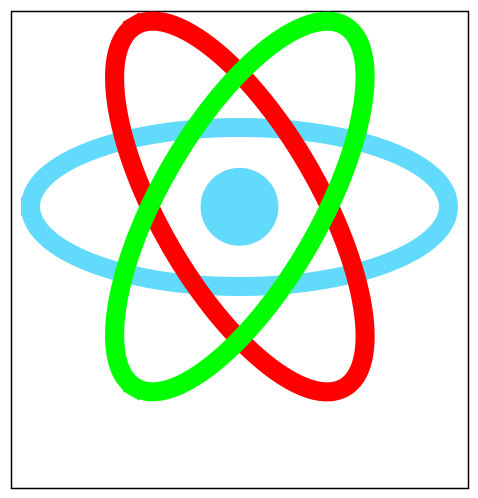 {
  "sha1": "22chcq4018y6j3229b7bngzhwsad7f7",
  "insertion": {
    "when": "2024-05-30T20:48:19.882Z",
    "url": "https://github.com/plantuml/plantuml/discussions/1066#discussioncomment-4237702",
    "user": "plantuml@gmail.com"
  }
}
@startuml
sprite react <svg viewBox="0 0 230 230">
<circle cx="115" cy="102" r="20.5" fill="#61dafb"/>
<ellipse rx="110" ry="42"  cx="115" cy="102" stroke="#61dafb" stroke-width="10" fill="none"/>
<g transform="rotate(60 115 102)">
<ellipse rx="110" ry="42"  cx="115" cy="102" stroke="#ff0000" stroke-width="10" fill="none"/>
</g>
<g transform="rotate(-60 115 102)">
<ellipse rx="110" ry="42"  cx="115" cy="102" stroke="#00ff00" stroke-width="10" fill="none"/>
</g>
</svg>

rectangle <$react{scale=1.9}>
@enduml
